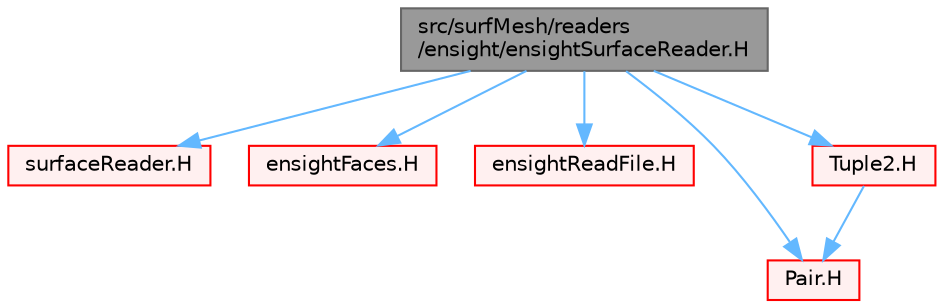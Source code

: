 digraph "src/surfMesh/readers/ensight/ensightSurfaceReader.H"
{
 // LATEX_PDF_SIZE
  bgcolor="transparent";
  edge [fontname=Helvetica,fontsize=10,labelfontname=Helvetica,labelfontsize=10];
  node [fontname=Helvetica,fontsize=10,shape=box,height=0.2,width=0.4];
  Node1 [id="Node000001",label="src/surfMesh/readers\l/ensight/ensightSurfaceReader.H",height=0.2,width=0.4,color="gray40", fillcolor="grey60", style="filled", fontcolor="black",tooltip=" "];
  Node1 -> Node2 [id="edge1_Node000001_Node000002",color="steelblue1",style="solid",tooltip=" "];
  Node2 [id="Node000002",label="surfaceReader.H",height=0.2,width=0.4,color="red", fillcolor="#FFF0F0", style="filled",URL="$surfaceReader_8H.html",tooltip=" "];
  Node1 -> Node268 [id="edge2_Node000001_Node000268",color="steelblue1",style="solid",tooltip=" "];
  Node268 [id="Node000268",label="ensightFaces.H",height=0.2,width=0.4,color="red", fillcolor="#FFF0F0", style="filled",URL="$ensightFaces_8H.html",tooltip=" "];
  Node1 -> Node281 [id="edge3_Node000001_Node000281",color="steelblue1",style="solid",tooltip=" "];
  Node281 [id="Node000281",label="ensightReadFile.H",height=0.2,width=0.4,color="red", fillcolor="#FFF0F0", style="filled",URL="$ensightReadFile_8H.html",tooltip=" "];
  Node1 -> Node115 [id="edge4_Node000001_Node000115",color="steelblue1",style="solid",tooltip=" "];
  Node115 [id="Node000115",label="Pair.H",height=0.2,width=0.4,color="red", fillcolor="#FFF0F0", style="filled",URL="$Pair_8H.html",tooltip=" "];
  Node1 -> Node142 [id="edge5_Node000001_Node000142",color="steelblue1",style="solid",tooltip=" "];
  Node142 [id="Node000142",label="Tuple2.H",height=0.2,width=0.4,color="red", fillcolor="#FFF0F0", style="filled",URL="$Tuple2_8H.html",tooltip=" "];
  Node142 -> Node115 [id="edge6_Node000142_Node000115",color="steelblue1",style="solid",tooltip=" "];
}
